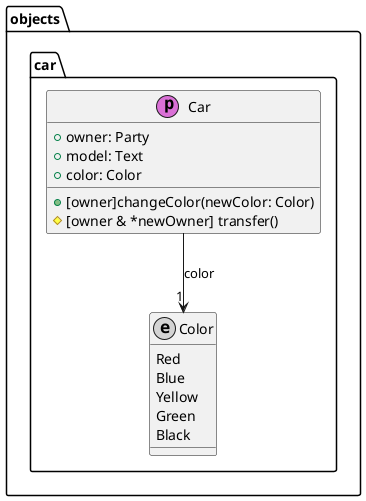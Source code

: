 @startuml
namespace objects.car {
    enum Color << (e,lightgrey) >> {
        Red
        Blue
        Yellow
        Green
        Black
    }

    class Car << (p,orchid) >> {
        +owner: Party
        +model: Text
        +color: Color
        +[owner]changeColor(newColor: Color)
        #[owner & *newOwner] transfer()
    }
    Car --> "1" Color : color
}
@enduml
